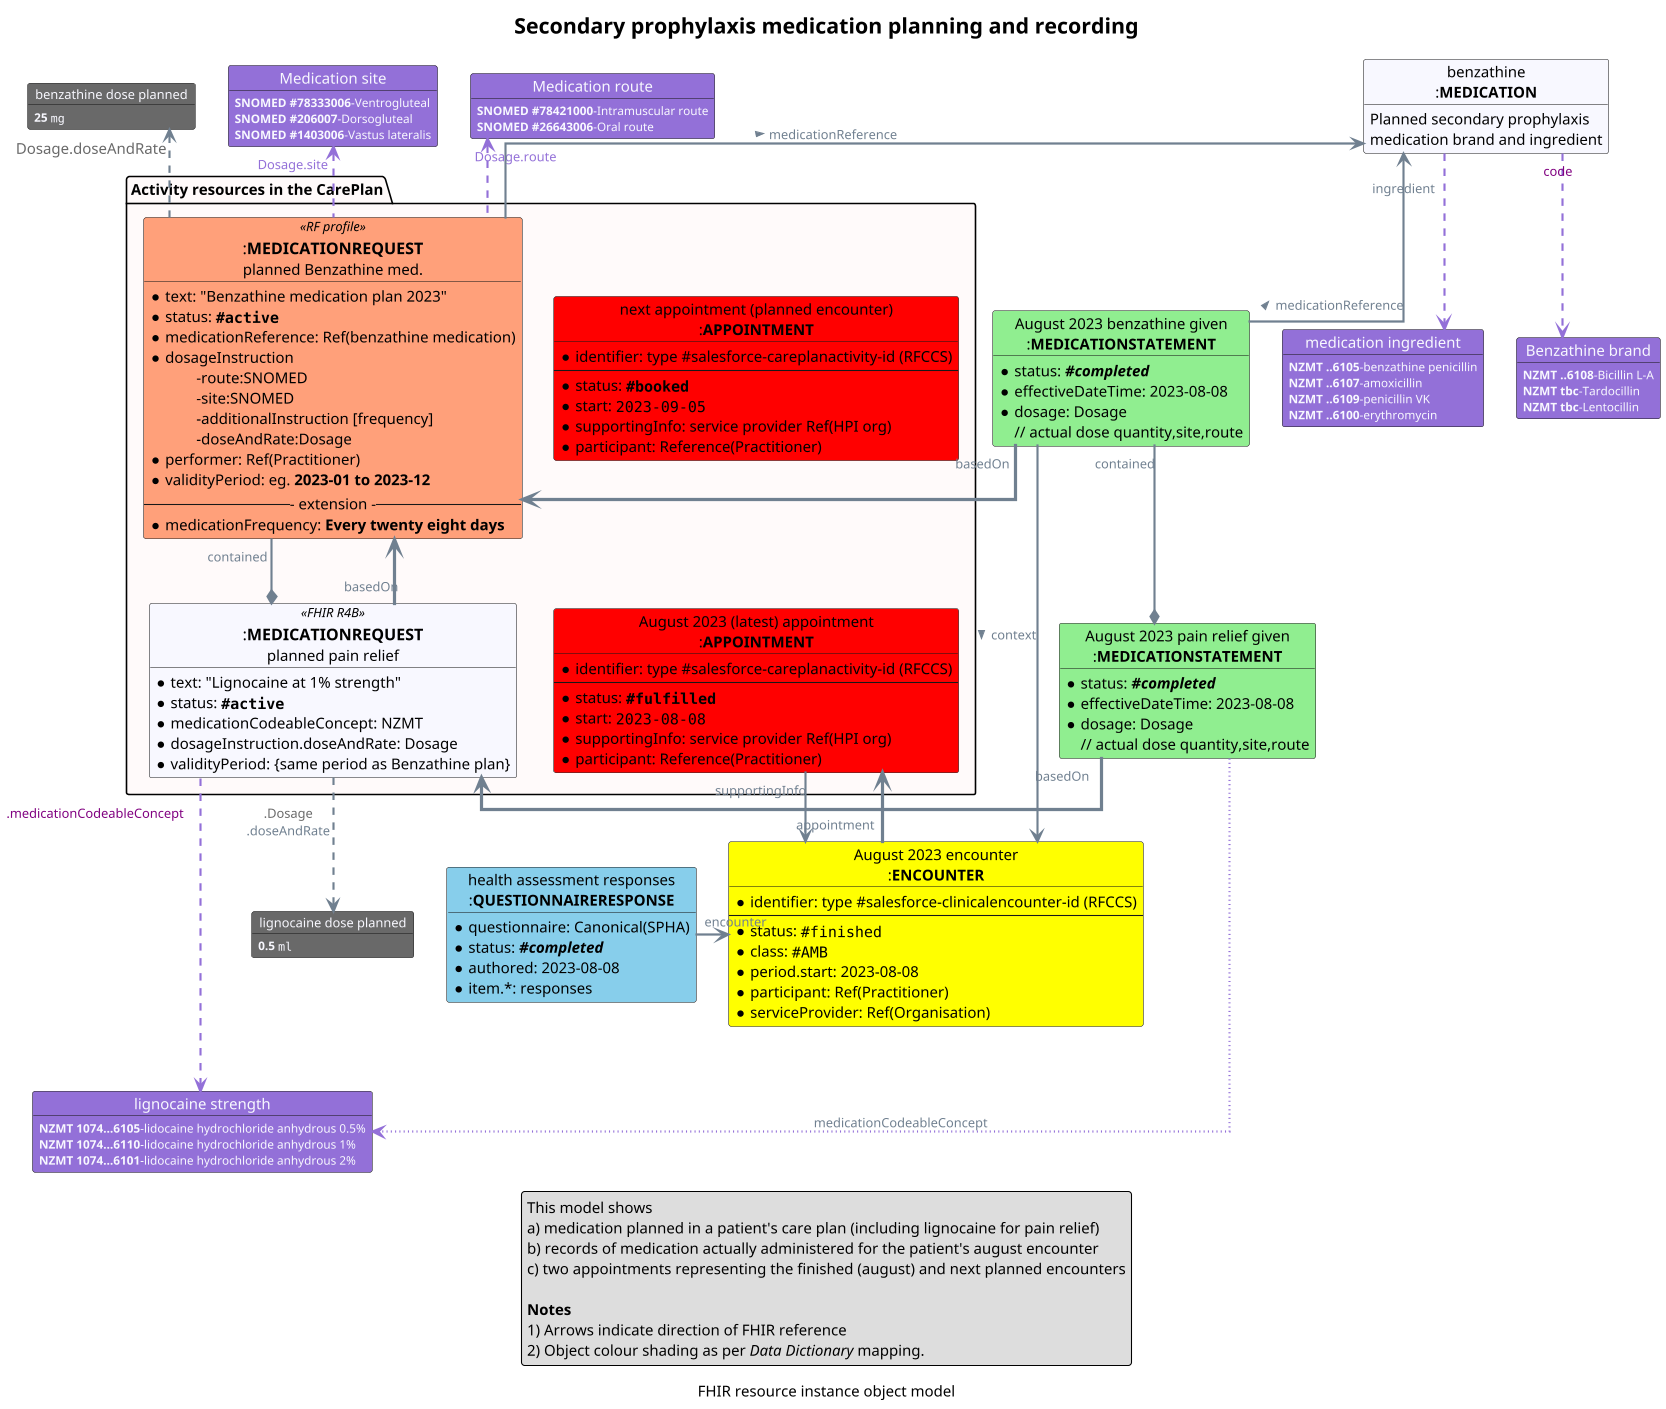 @startuml obj-FHIR-medication-planandrecord

top to bottom direction
skinparam dpi 200
allow_mixing
scale 800 width

skinparam ActivityDiamondBackgroundColor #RoyalBlue
skinparam ArrowColor #SlateGrey   
skinparam ArrowFontColor #RoyalBlue
skinparam ArrowFontColor #SlateGrey  
skinparam ArrowFontSize 12
skinparam ArrowMessageAlignment left
skinparam BoxPadding 10
skinparam linetype ortho
skinparam nodesep 30
skinparam ranksep 60
skinparam roundcorner 5
skinparam sequenceArrowThickness 2
skinparam TitleFontSize 20

caption FHIR resource instance object model

!procedure $Coding($Alias,$System,$Code,$Display)
  object "<color:GhostWhite>$System" as $Alias #MediumPurple {
    <color:GhostWhite><size:11>**$Code**-$Display
  }
!endprocedure

!procedure $Quantity($Alias,$Quantity,$Value,$Unit)
  object "<color:GhostWhite><size:12>$Quantity</color>" as $Alias #DimGrey {
    <color:GhostWhite><size:11>**$Value** ""$Unit""
  }
!endprocedure

!procedure $ObjectDiagramLegendWithNote($heading,$noteline)
  legend bottom
    **$heading**
    $noteline
  endlegend
!endprocedure

' ******** ******** ******** ******** ******** ******** ******** ******** 
title "Secondary prophylaxis medication planning and recording"

package "Activity resources in the CarePlan" as Activities #Snow { 
  
  'object "secondary prophylaxis\nmedication planning" as PLAN_BENZA_2023 #LightSalmon

  object "<size:15>:**MEDICATIONREQUEST**\nplanned Benzathine med." as MR1 <<RF profile>> #LightSalmon {
    * text: "Benzathine medication plan 2023"
    * status: ""**#active**""
    * medicationReference: Ref(benzathine medication)
    * dosageInstruction
      \t-route:SNOMED
      \t-site:SNOMED
      \t-additionalInstruction [frequency]
      \t-doseAndRate:Dosage
    * performer: Ref(Practitioner)
    * validityPeriod: eg. **2023-01 to 2023-12**
    --- extension ---
    * medicationFrequency: **Every twenty eight days**
  }

  
  object "<size:15>:**MEDICATIONREQUEST**\nplanned pain relief" as MRinner <<FHIR R4B>> #GhostWhite {
    * text: "Lignocaine at 1% strength"
    * status: ""**#active**""
    * medicationCodeableConcept: NZMT
    * dosageInstruction.doseAndRate: Dosage
    * validityPeriod: {same period as Benzathine plan}
  }

  object "August 2023 (latest) appointment\n:**APPOINTMENT**" as AUGUST_APPT #Red {
    *identifier: type #salesforce-careplanactivity-id (RFCCS)
    ---
    * status: ""**#fulfilled**""
    * start: ""2023-08-08""
    * supportingInfo: service provider Ref(HPI org)
    * participant: Reference(Practitioner)
  }
  
  object "next appointment (planned encounter)\n:**APPOINTMENT**" as FUTURE_APPT #Red {
    *identifier: type #salesforce-careplanactivity-id (RFCCS)
    ---
    * status: ""**#booked**""
    * start: ""2023-09-05""
    * supportingInfo: service provider Ref(HPI org)
    * participant: Reference(Practitioner)
  }

  'arrange activities in box
  MR1 -[hidden]r- FUTURE_APPT
  FUTURE_APPT -[hidden]d- AUGUST_APPT

}


object "August 2023 encounter\n:**ENCOUNTER**" as EInj1 #yellow {
  *identifier: type #salesforce-clinicalencounter-id (RFCCS)
  ---
  * status: ""#finished""
  * class: ""#AMB""
  * period.start: 2023-08-08
  * participant: Ref(Practitioner)
  * serviceProvider: Ref(Organisation)
}

object "August 2023 benzathine given\n:**MEDICATIONSTATEMENT**" as MEDSTMT1 #LightGreen {
  * status: //**#completed**//
  * effectiveDateTime: 2023-08-08
  * dosage: Dosage 
    // actual dose quantity,site,route
}

object "August 2023 pain relief given\n:**MEDICATIONSTATEMENT**" as MEDSTMTinner #LightGreen {
  * status: //**#completed**//
  * effectiveDateTime: 2023-08-08
  * dosage: Dosage 
    // actual dose quantity,site,route
}

object "health assessment responses\n:**QUESTIONNAIRERESPONSE**" as QR1 #SkyBlue {
  * questionnaire: Canonical(SPHA)
  * status: //**#completed**//
  * authored: 2023-08-08
  * item.*: responses
}


object "benzathine\n:**MEDICATION**" as MED #GhostWhite {
  Planned secondary prophylaxis\nmedication brand and ingredient
}


$Quantity(BDOSE,"benzathine dose planned","25","mg")

$Coding(Route,"Medication route","SNOMED #78421000","Intramuscular route")
$Coding(Route,"Medication route","SNOMED #26643006","Oral route")

$Coding(Site,"Medication site","SNOMED #78333006","Ventrogluteal")
$Coding(Site,"Medication site","SNOMED #206007","Dorsogluteal")
$Coding(Site,"Medication site","SNOMED #1403006","Vastus lateralis")

$Coding(MedIngr,"medication ingredient","NZMT ..6105","benzathine penicillin")
$Coding(MedIngr,"medication ingredient","NZMT ..6107","amoxicillin")
$Coding(MedIngr,"medication ingredient","NZMT ..6109","penicillin VK")
$Coding(MedIngr,"medication ingredient","NZMT ..6100","erythromycin")

$Coding(MedBrand,"Benzathine brand","NZMT ..6108","Bicillin L-A")
$Coding(MedBrand,"Benzathine brand","NZMT tbc",   "Tardocillin")
$Coding(MedBrand,"Benzathine brand","NZMT tbc",   "Lentocillin")

$Coding(LIGNOCODE,"lignocaine strength","NZMT 1074...6105", "lidocaine hydrochloride anhydrous 0.5%" )
$Coding(LIGNOCODE,"lignocaine strength","NZMT 1074...6110", "lidocaine hydrochloride anhydrous 1%" )
$Coding(LIGNOCODE,"lignocaine strength","NZMT 1074...6101", "lidocaine hydrochloride anhydrous 2%" )

$Quantity(LDOSE,"lignocaine dose planned","0.5","ml")


' positioning

' connectors

MR1 "contained" -d-* MRinner
MEDSTMTinner *-[norank]- "contained" MEDSTMT1 
MEDSTMTinner  -[#MediumPurple,dotted,norank]--> LIGNOCODE : medicationCodeableConcept
MRinner "\n<color:Purple>.medicationCodeableConcept" -[#MediumPurple,dashed]d--> LIGNOCODE
MRinner "\n<color:DimGray>.Dosage\n.doseAndRate" -[dashed]d-> LDOSE
MRinner "basedOn" -[thickness=3,norank]-> MR1

EInj1 <-[norank]l- MEDSTMT1: < context

' MEDSTMT1 "derivedFrom" -d-> QR1
QR1 "encounter" -> EInj1

AUGUST_APPT "supportingInfo" -d-> EInj1
EInj1 "appointment" -[thickness=3,norank]u--> AUGUST_APPT

MR1 -[#MediumPurple,dashed]u-> "<color:MediumPurple>Dosage.route" Route
MR1  -[#MediumPurple,dashed]u-> "<color:MediumPurple>Dosage.site" Site
MR1  -[dashed]u-> "<color:DimGray><size:14>Dosage.doseAndRate" BDOSE
MR1 -[norank]r-> MED : > medicationReference

MEDSTMT1 "basedOn" -[thickness=3]r-> MR1
MEDSTMT1 -[norank]r-> MED : > medicationReference

MEDSTMTinner "basedOn" -[thickness=3]r-> MRinner

MED "<color:Purple>\ningredient" .[#MediumPurple].> MedIngr
MED "<color:Purple>code" .[#MediumPurple].> MedBrand

'notes
' note as N1
'   These three instances, added to the
'     original Appointment instance, capture
'     detail from a **completed**
'     secondary prophylaxis appointment:
'   - **Encounter** the who / what / where etc.
'   - **MedicationStatement** the actual meds given
'   - **QuestionnaireResponse** health assessment
' end note

' N1 .u. AUGUST

' note as N2
'   The next planned patient secondary 
'     prophylaxis encounter is represented by 
'     this Appointment instance in **#booked** status.
      
'   Its main purpose is to convey the due date,
'     to which adherence is important for effective RF care.
    
'   After the care encounter, the status updates 
'     to #fulfilled.  The medication administered and 
'     assessmention question responses are captured in 
'     other FHIR resource instances, as shown above for July
'     and August.
' end note

' N2 .. SEPTEMBER_APPT


legend bottom
  This model shows
  a) medication planned in a patient's care plan (including lignocaine for pain relief)
  b) records of medication actually administered for the patient's august encounter
  c) two appointments representing the finished (august) and next planned encounters

  **Notes**
  1) Arrows indicate direction of FHIR reference
  2) Object colour shading as per //Data Dictionary// mapping.
endlegend


@enduml